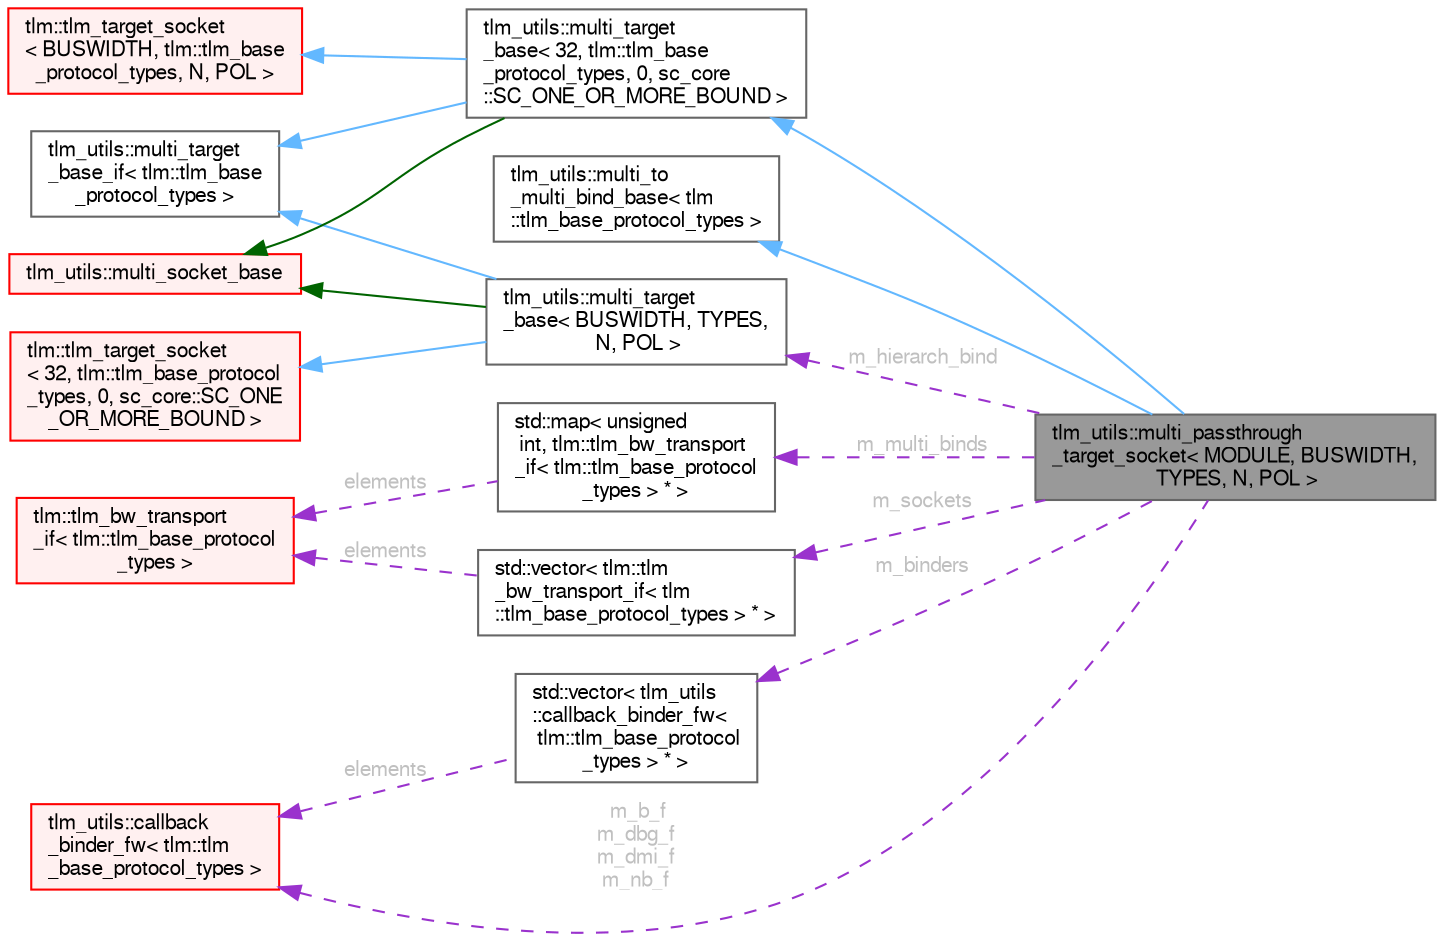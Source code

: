 digraph "tlm_utils::multi_passthrough_target_socket&lt; MODULE, BUSWIDTH, TYPES, N, POL &gt;"
{
 // LATEX_PDF_SIZE
  bgcolor="transparent";
  edge [fontname=FreeSans,fontsize=10,labelfontname=FreeSans,labelfontsize=10];
  node [fontname=FreeSans,fontsize=10,shape=box,height=0.2,width=0.4];
  rankdir="LR";
  Node1 [id="Node000001",label="tlm_utils::multi_passthrough\l_target_socket\< MODULE, BUSWIDTH,\l TYPES, N, POL \>",height=0.2,width=0.4,color="gray40", fillcolor="grey60", style="filled", fontcolor="black",tooltip=" "];
  Node2 -> Node1 [id="edge1_Node000001_Node000002",dir="back",color="steelblue1",style="solid",tooltip=" "];
  Node2 [id="Node000002",label="tlm_utils::multi_target\l_base\< 32, tlm::tlm_base\l_protocol_types, 0, sc_core\l::SC_ONE_OR_MORE_BOUND \>",height=0.2,width=0.4,color="gray40", fillcolor="white", style="filled",URL="$a01349.html",tooltip=" "];
  Node3 -> Node2 [id="edge2_Node000002_Node000003",dir="back",color="steelblue1",style="solid",tooltip=" "];
  Node3 [id="Node000003",label="tlm::tlm_target_socket\l\< BUSWIDTH, tlm::tlm_base\l_protocol_types, N, POL \>",height=0.2,width=0.4,color="red", fillcolor="#FFF0F0", style="filled",URL="$a01261.html",tooltip=" "];
  Node8 -> Node2 [id="edge3_Node000002_Node000008",dir="back",color="steelblue1",style="solid",tooltip=" "];
  Node8 [id="Node000008",label="tlm_utils::multi_target\l_base_if\< tlm::tlm_base\l_protocol_types \>",height=0.2,width=0.4,color="gray40", fillcolor="white", style="filled",URL="$a01345.html",tooltip=" "];
  Node9 -> Node2 [id="edge4_Node000002_Node000009",dir="back",color="darkgreen",style="solid",tooltip=" "];
  Node9 [id="Node000009",label="tlm_utils::multi_socket_base",height=0.2,width=0.4,color="red", fillcolor="#FFF0F0", style="filled",URL="$a01277.html",tooltip=" "];
  Node11 -> Node1 [id="edge5_Node000001_Node000011",dir="back",color="steelblue1",style="solid",tooltip=" "];
  Node11 [id="Node000011",label="tlm_utils::multi_to\l_multi_bind_base\< tlm\l::tlm_base_protocol_types \>",height=0.2,width=0.4,color="gray40", fillcolor="white", style="filled",URL="$a01353.html",tooltip=" "];
  Node12 -> Node1 [id="edge6_Node000001_Node000012",dir="back",color="darkorchid3",style="dashed",tooltip=" ",label=" m_multi_binds",fontcolor="grey" ];
  Node12 [id="Node000012",label="std::map\< unsigned\l int, tlm::tlm_bw_transport\l_if\< tlm::tlm_base_protocol\l_types \> * \>",height=0.2,width=0.4,color="gray40", fillcolor="white", style="filled",tooltip=" "];
  Node13 -> Node12 [id="edge7_Node000012_Node000013",dir="back",color="darkorchid3",style="dashed",tooltip=" ",label=" elements",fontcolor="grey" ];
  Node13 [id="Node000013",label="tlm::tlm_bw_transport\l_if\< tlm::tlm_base_protocol\l_types \>",height=0.2,width=0.4,color="red", fillcolor="#FFF0F0", style="filled",URL="$a01193.html",tooltip=" "];
  Node17 -> Node1 [id="edge8_Node000001_Node000017",dir="back",color="darkorchid3",style="dashed",tooltip=" ",label=" m_sockets",fontcolor="grey" ];
  Node17 [id="Node000017",label="std::vector\< tlm::tlm\l_bw_transport_if\< tlm\l::tlm_base_protocol_types \> * \>",height=0.2,width=0.4,color="gray40", fillcolor="white", style="filled",tooltip=" "];
  Node13 -> Node17 [id="edge9_Node000017_Node000013",dir="back",color="darkorchid3",style="dashed",tooltip=" ",label=" elements",fontcolor="grey" ];
  Node18 -> Node1 [id="edge10_Node000001_Node000018",dir="back",color="darkorchid3",style="dashed",tooltip=" ",label=" m_binders",fontcolor="grey" ];
  Node18 [id="Node000018",label="std::vector\< tlm_utils\l::callback_binder_fw\<\l tlm::tlm_base_protocol\l_types \> * \>",height=0.2,width=0.4,color="gray40", fillcolor="white", style="filled",tooltip=" "];
  Node19 -> Node18 [id="edge11_Node000018_Node000019",dir="back",color="darkorchid3",style="dashed",tooltip=" ",label=" elements",fontcolor="grey" ];
  Node19 [id="Node000019",label="tlm_utils::callback\l_binder_fw\< tlm::tlm\l_base_protocol_types \>",height=0.2,width=0.4,color="red", fillcolor="#FFF0F0", style="filled",URL="$a01329.html",tooltip=" "];
  Node26 -> Node1 [id="edge12_Node000001_Node000026",dir="back",color="darkorchid3",style="dashed",tooltip=" ",label=" m_hierarch_bind",fontcolor="grey" ];
  Node26 [id="Node000026",label="tlm_utils::multi_target\l_base\< BUSWIDTH, TYPES,\l N, POL \>",height=0.2,width=0.4,color="gray40", fillcolor="white", style="filled",URL="$a01349.html",tooltip=" "];
  Node27 -> Node26 [id="edge13_Node000026_Node000027",dir="back",color="steelblue1",style="solid",tooltip=" "];
  Node27 [id="Node000027",label="tlm::tlm_target_socket\l\< 32, tlm::tlm_base_protocol\l_types, 0, sc_core::SC_ONE\l_OR_MORE_BOUND \>",height=0.2,width=0.4,color="red", fillcolor="#FFF0F0", style="filled",URL="$a01261.html",tooltip=" "];
  Node8 -> Node26 [id="edge14_Node000026_Node000008",dir="back",color="steelblue1",style="solid",tooltip=" "];
  Node9 -> Node26 [id="edge15_Node000026_Node000009",dir="back",color="darkgreen",style="solid",tooltip=" "];
  Node19 -> Node1 [id="edge16_Node000001_Node000019",dir="back",color="darkorchid3",style="dashed",tooltip=" ",label=" m_b_f\nm_dbg_f\nm_dmi_f\nm_nb_f",fontcolor="grey" ];
}
